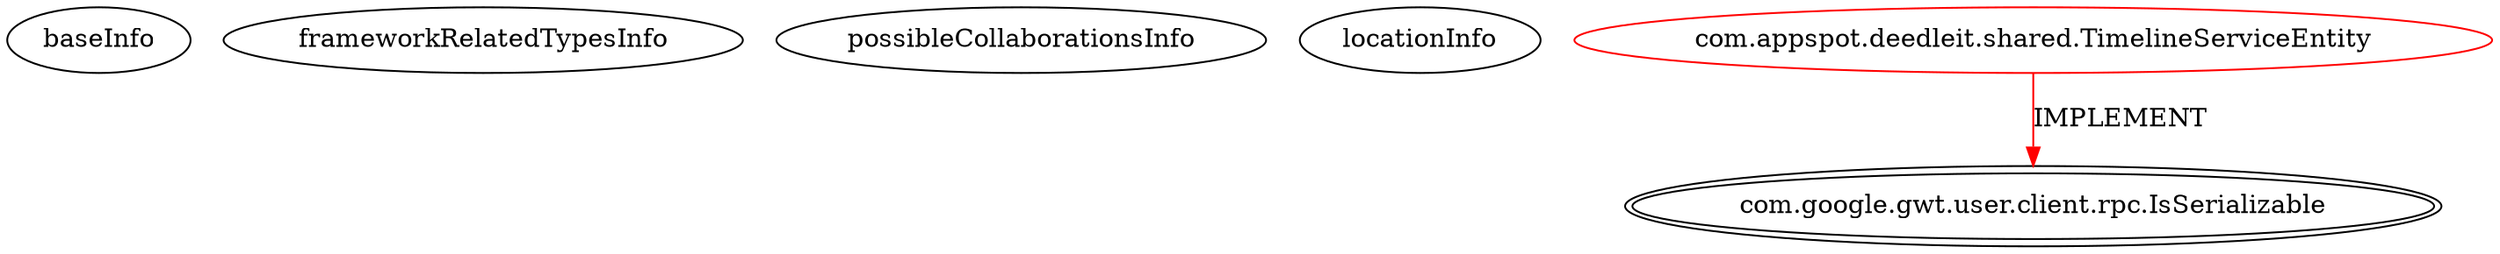 digraph {
baseInfo[graphId=895,category="extension_graph",isAnonymous=false,possibleRelation=false]
frameworkRelatedTypesInfo[0="com.google.gwt.user.client.rpc.IsSerializable"]
possibleCollaborationsInfo[]
locationInfo[projectName="bohdaq-DeedleJSON",filePath="/bohdaq-DeedleJSON/DeedleJSON-master/src/com/appspot/deedleit/shared/TimelineServiceEntity.java",contextSignature="TimelineServiceEntity",graphId="895"]
0[label="com.appspot.deedleit.shared.TimelineServiceEntity",vertexType="ROOT_CLIENT_CLASS_DECLARATION",isFrameworkType=false,color=red]
1[label="com.google.gwt.user.client.rpc.IsSerializable",vertexType="FRAMEWORK_INTERFACE_TYPE",isFrameworkType=true,peripheries=2]
0->1[label="IMPLEMENT",color=red]
}
